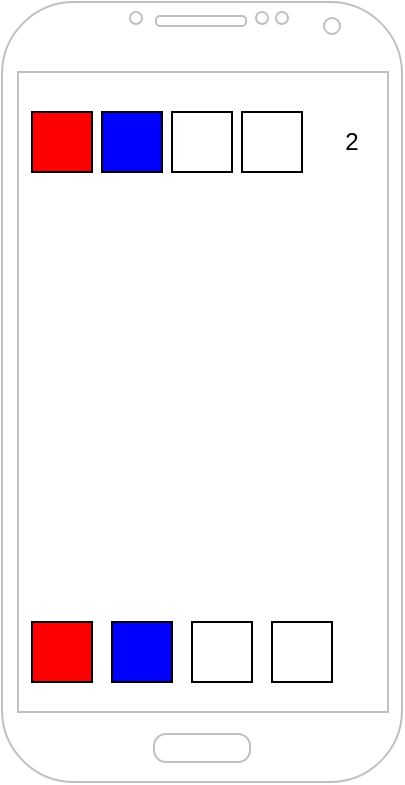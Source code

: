 <mxfile version="13.7.6" type="device"><diagram id="g4nOU7xObJQXaQn3EA--" name="Page-1"><mxGraphModel dx="1024" dy="481" grid="1" gridSize="5" guides="1" tooltips="1" connect="1" arrows="1" fold="1" page="1" pageScale="1" pageWidth="850" pageHeight="1100" math="0" shadow="0"><root><mxCell id="0"/><mxCell id="1" parent="0"/><mxCell id="Km2H3PDicM5xBpzjDwpJ-1" value="" style="verticalLabelPosition=bottom;verticalAlign=top;html=1;shadow=0;dashed=0;strokeWidth=1;shape=mxgraph.android.phone2;strokeColor=#c0c0c0;" vertex="1" parent="1"><mxGeometry x="290" y="50" width="200" height="390" as="geometry"/></mxCell><mxCell id="Km2H3PDicM5xBpzjDwpJ-2" value="" style="rounded=0;whiteSpace=wrap;html=1;fillColor=#FF0000;" vertex="1" parent="1"><mxGeometry x="305" y="360" width="30" height="30" as="geometry"/></mxCell><mxCell id="Km2H3PDicM5xBpzjDwpJ-7" value="" style="rounded=0;whiteSpace=wrap;html=1;fillColor=#0000FF;" vertex="1" parent="1"><mxGeometry x="345" y="360" width="30" height="30" as="geometry"/></mxCell><mxCell id="Km2H3PDicM5xBpzjDwpJ-8" value="" style="rounded=0;whiteSpace=wrap;html=1;" vertex="1" parent="1"><mxGeometry x="385" y="360" width="30" height="30" as="geometry"/></mxCell><mxCell id="Km2H3PDicM5xBpzjDwpJ-9" value="" style="rounded=0;whiteSpace=wrap;html=1;" vertex="1" parent="1"><mxGeometry x="425" y="360" width="30" height="30" as="geometry"/></mxCell><mxCell id="Km2H3PDicM5xBpzjDwpJ-10" value="" style="rounded=0;whiteSpace=wrap;html=1;fillColor=#FF0000;" vertex="1" parent="1"><mxGeometry x="305" y="105" width="30" height="30" as="geometry"/></mxCell><mxCell id="Km2H3PDicM5xBpzjDwpJ-11" value="" style="rounded=0;whiteSpace=wrap;html=1;fillColor=#0000FF;" vertex="1" parent="1"><mxGeometry x="340" y="105" width="30" height="30" as="geometry"/></mxCell><mxCell id="Km2H3PDicM5xBpzjDwpJ-12" value="" style="rounded=0;whiteSpace=wrap;html=1;" vertex="1" parent="1"><mxGeometry x="375" y="105" width="30" height="30" as="geometry"/></mxCell><mxCell id="Km2H3PDicM5xBpzjDwpJ-13" value="" style="rounded=0;whiteSpace=wrap;html=1;" vertex="1" parent="1"><mxGeometry x="410" y="105" width="30" height="30" as="geometry"/></mxCell><mxCell id="Km2H3PDicM5xBpzjDwpJ-14" value="2" style="text;html=1;strokeColor=none;fillColor=none;align=center;verticalAlign=middle;whiteSpace=wrap;rounded=0;" vertex="1" parent="1"><mxGeometry x="450" y="105" width="30" height="30" as="geometry"/></mxCell></root></mxGraphModel></diagram></mxfile>